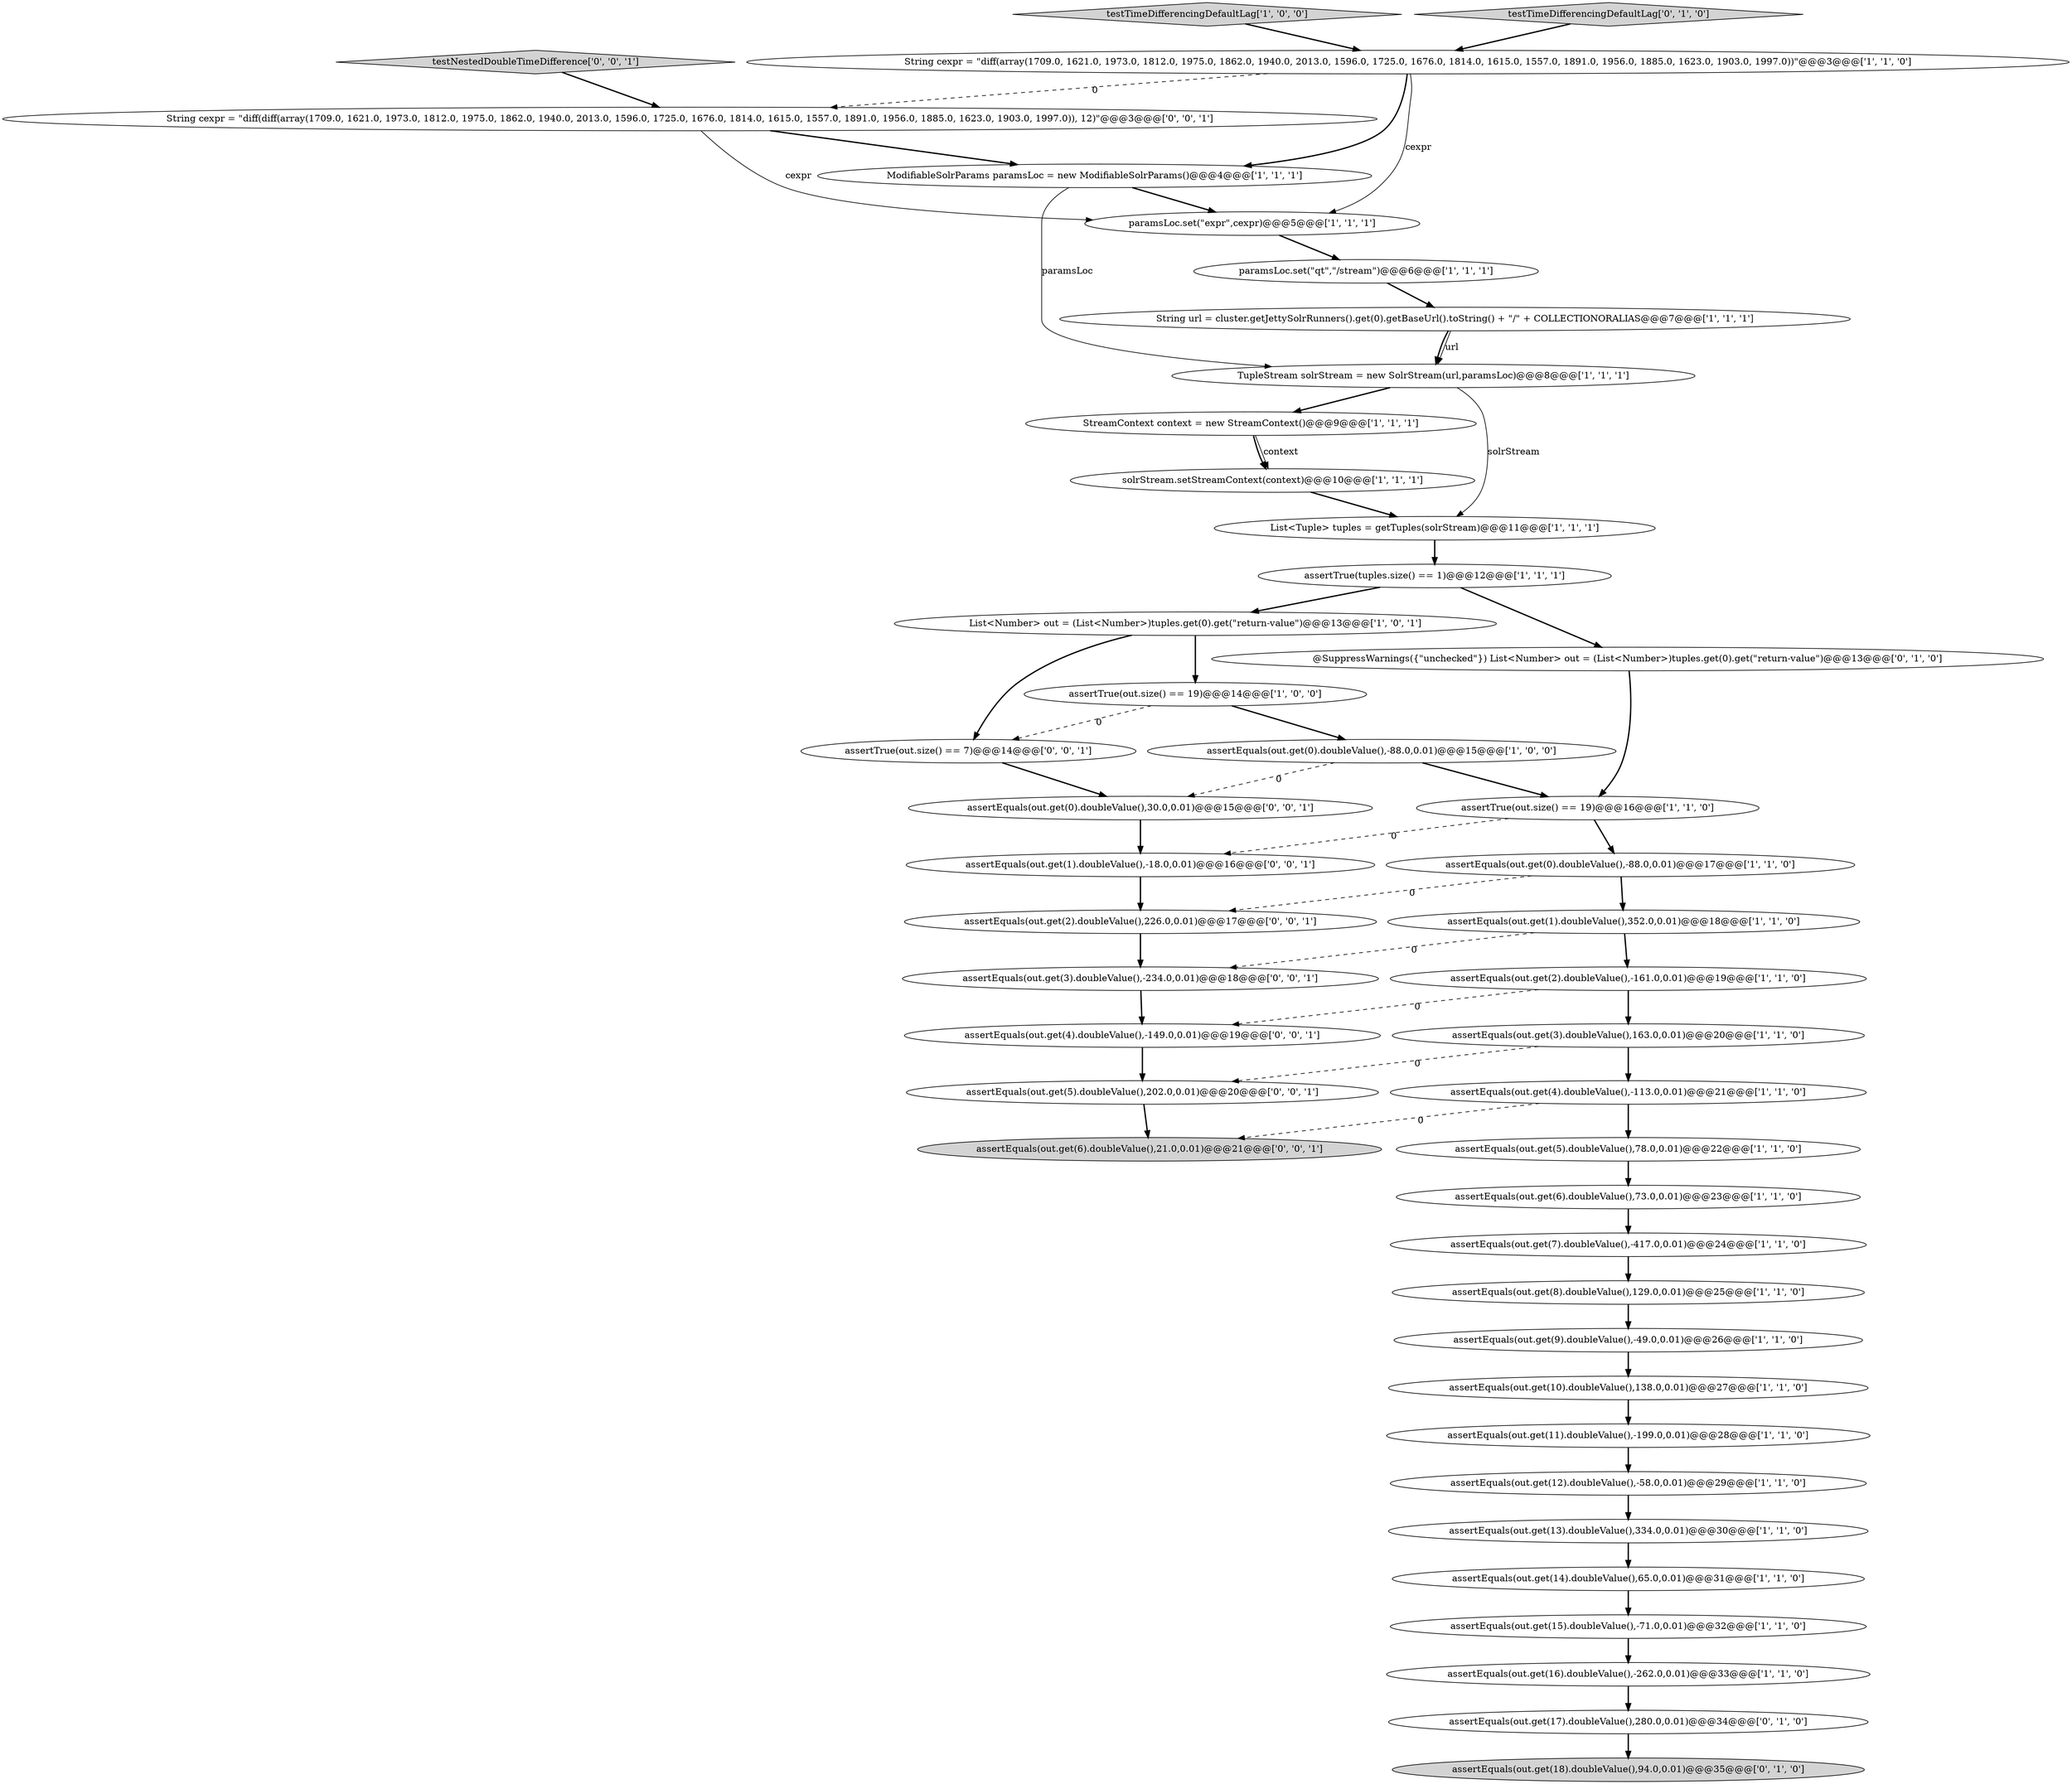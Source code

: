 digraph {
17 [style = filled, label = "assertEquals(out.get(7).doubleValue(),-417.0,0.01)@@@24@@@['1', '1', '0']", fillcolor = white, shape = ellipse image = "AAA0AAABBB1BBB"];
40 [style = filled, label = "assertEquals(out.get(4).doubleValue(),-149.0,0.01)@@@19@@@['0', '0', '1']", fillcolor = white, shape = ellipse image = "AAA0AAABBB3BBB"];
23 [style = filled, label = "assertEquals(out.get(9).doubleValue(),-49.0,0.01)@@@26@@@['1', '1', '0']", fillcolor = white, shape = ellipse image = "AAA0AAABBB1BBB"];
25 [style = filled, label = "testTimeDifferencingDefaultLag['1', '0', '0']", fillcolor = lightgray, shape = diamond image = "AAA0AAABBB1BBB"];
6 [style = filled, label = "assertEquals(out.get(15).doubleValue(),-71.0,0.01)@@@32@@@['1', '1', '0']", fillcolor = white, shape = ellipse image = "AAA0AAABBB1BBB"];
20 [style = filled, label = "assertEquals(out.get(11).doubleValue(),-199.0,0.01)@@@28@@@['1', '1', '0']", fillcolor = white, shape = ellipse image = "AAA0AAABBB1BBB"];
8 [style = filled, label = "solrStream.setStreamContext(context)@@@10@@@['1', '1', '1']", fillcolor = white, shape = ellipse image = "AAA0AAABBB1BBB"];
41 [style = filled, label = "assertEquals(out.get(6).doubleValue(),21.0,0.01)@@@21@@@['0', '0', '1']", fillcolor = lightgray, shape = ellipse image = "AAA0AAABBB3BBB"];
3 [style = filled, label = "assertEquals(out.get(16).doubleValue(),-262.0,0.01)@@@33@@@['1', '1', '0']", fillcolor = white, shape = ellipse image = "AAA0AAABBB1BBB"];
19 [style = filled, label = "assertTrue(out.size() == 19)@@@16@@@['1', '1', '0']", fillcolor = white, shape = ellipse image = "AAA0AAABBB1BBB"];
34 [style = filled, label = "assertEquals(out.get(18).doubleValue(),94.0,0.01)@@@35@@@['0', '1', '0']", fillcolor = lightgray, shape = ellipse image = "AAA0AAABBB2BBB"];
9 [style = filled, label = "String url = cluster.getJettySolrRunners().get(0).getBaseUrl().toString() + \"/\" + COLLECTIONORALIAS@@@7@@@['1', '1', '1']", fillcolor = white, shape = ellipse image = "AAA0AAABBB1BBB"];
13 [style = filled, label = "TupleStream solrStream = new SolrStream(url,paramsLoc)@@@8@@@['1', '1', '1']", fillcolor = white, shape = ellipse image = "AAA0AAABBB1BBB"];
38 [style = filled, label = "testNestedDoubleTimeDifference['0', '0', '1']", fillcolor = lightgray, shape = diamond image = "AAA0AAABBB3BBB"];
31 [style = filled, label = "assertEquals(out.get(5).doubleValue(),78.0,0.01)@@@22@@@['1', '1', '0']", fillcolor = white, shape = ellipse image = "AAA0AAABBB1BBB"];
44 [style = filled, label = "assertEquals(out.get(0).doubleValue(),30.0,0.01)@@@15@@@['0', '0', '1']", fillcolor = white, shape = ellipse image = "AAA0AAABBB3BBB"];
37 [style = filled, label = "assertTrue(out.size() == 7)@@@14@@@['0', '0', '1']", fillcolor = white, shape = ellipse image = "AAA0AAABBB3BBB"];
4 [style = filled, label = "List<Number> out = (List<Number>)tuples.get(0).get(\"return-value\")@@@13@@@['1', '0', '1']", fillcolor = white, shape = ellipse image = "AAA0AAABBB1BBB"];
27 [style = filled, label = "List<Tuple> tuples = getTuples(solrStream)@@@11@@@['1', '1', '1']", fillcolor = white, shape = ellipse image = "AAA0AAABBB1BBB"];
7 [style = filled, label = "assertEquals(out.get(12).doubleValue(),-58.0,0.01)@@@29@@@['1', '1', '0']", fillcolor = white, shape = ellipse image = "AAA0AAABBB1BBB"];
42 [style = filled, label = "assertEquals(out.get(3).doubleValue(),-234.0,0.01)@@@18@@@['0', '0', '1']", fillcolor = white, shape = ellipse image = "AAA0AAABBB3BBB"];
11 [style = filled, label = "assertEquals(out.get(0).doubleValue(),-88.0,0.01)@@@15@@@['1', '0', '0']", fillcolor = white, shape = ellipse image = "AAA0AAABBB1BBB"];
36 [style = filled, label = "assertEquals(out.get(1).doubleValue(),-18.0,0.01)@@@16@@@['0', '0', '1']", fillcolor = white, shape = ellipse image = "AAA0AAABBB3BBB"];
29 [style = filled, label = "paramsLoc.set(\"expr\",cexpr)@@@5@@@['1', '1', '1']", fillcolor = white, shape = ellipse image = "AAA0AAABBB1BBB"];
22 [style = filled, label = "assertEquals(out.get(8).doubleValue(),129.0,0.01)@@@25@@@['1', '1', '0']", fillcolor = white, shape = ellipse image = "AAA0AAABBB1BBB"];
32 [style = filled, label = "testTimeDifferencingDefaultLag['0', '1', '0']", fillcolor = lightgray, shape = diamond image = "AAA0AAABBB2BBB"];
1 [style = filled, label = "assertEquals(out.get(4).doubleValue(),-113.0,0.01)@@@21@@@['1', '1', '0']", fillcolor = white, shape = ellipse image = "AAA0AAABBB1BBB"];
43 [style = filled, label = "assertEquals(out.get(5).doubleValue(),202.0,0.01)@@@20@@@['0', '0', '1']", fillcolor = white, shape = ellipse image = "AAA0AAABBB3BBB"];
14 [style = filled, label = "paramsLoc.set(\"qt\",\"/stream\")@@@6@@@['1', '1', '1']", fillcolor = white, shape = ellipse image = "AAA0AAABBB1BBB"];
28 [style = filled, label = "assertEquals(out.get(3).doubleValue(),163.0,0.01)@@@20@@@['1', '1', '0']", fillcolor = white, shape = ellipse image = "AAA0AAABBB1BBB"];
21 [style = filled, label = "assertEquals(out.get(13).doubleValue(),334.0,0.01)@@@30@@@['1', '1', '0']", fillcolor = white, shape = ellipse image = "AAA0AAABBB1BBB"];
5 [style = filled, label = "StreamContext context = new StreamContext()@@@9@@@['1', '1', '1']", fillcolor = white, shape = ellipse image = "AAA0AAABBB1BBB"];
33 [style = filled, label = "@SuppressWarnings({\"unchecked\"}) List<Number> out = (List<Number>)tuples.get(0).get(\"return-value\")@@@13@@@['0', '1', '0']", fillcolor = white, shape = ellipse image = "AAA0AAABBB2BBB"];
10 [style = filled, label = "assertEquals(out.get(1).doubleValue(),352.0,0.01)@@@18@@@['1', '1', '0']", fillcolor = white, shape = ellipse image = "AAA0AAABBB1BBB"];
0 [style = filled, label = "assertTrue(out.size() == 19)@@@14@@@['1', '0', '0']", fillcolor = white, shape = ellipse image = "AAA0AAABBB1BBB"];
30 [style = filled, label = "assertEquals(out.get(0).doubleValue(),-88.0,0.01)@@@17@@@['1', '1', '0']", fillcolor = white, shape = ellipse image = "AAA0AAABBB1BBB"];
35 [style = filled, label = "assertEquals(out.get(17).doubleValue(),280.0,0.01)@@@34@@@['0', '1', '0']", fillcolor = white, shape = ellipse image = "AAA0AAABBB2BBB"];
45 [style = filled, label = "assertEquals(out.get(2).doubleValue(),226.0,0.01)@@@17@@@['0', '0', '1']", fillcolor = white, shape = ellipse image = "AAA0AAABBB3BBB"];
18 [style = filled, label = "assertEquals(out.get(2).doubleValue(),-161.0,0.01)@@@19@@@['1', '1', '0']", fillcolor = white, shape = ellipse image = "AAA0AAABBB1BBB"];
24 [style = filled, label = "assertEquals(out.get(14).doubleValue(),65.0,0.01)@@@31@@@['1', '1', '0']", fillcolor = white, shape = ellipse image = "AAA0AAABBB1BBB"];
26 [style = filled, label = "assertEquals(out.get(6).doubleValue(),73.0,0.01)@@@23@@@['1', '1', '0']", fillcolor = white, shape = ellipse image = "AAA0AAABBB1BBB"];
39 [style = filled, label = "String cexpr = \"diff(diff(array(1709.0, 1621.0, 1973.0, 1812.0, 1975.0, 1862.0, 1940.0, 2013.0, 1596.0, 1725.0, 1676.0, 1814.0, 1615.0, 1557.0, 1891.0, 1956.0, 1885.0, 1623.0, 1903.0, 1997.0)), 12)\"@@@3@@@['0', '0', '1']", fillcolor = white, shape = ellipse image = "AAA0AAABBB3BBB"];
12 [style = filled, label = "ModifiableSolrParams paramsLoc = new ModifiableSolrParams()@@@4@@@['1', '1', '1']", fillcolor = white, shape = ellipse image = "AAA0AAABBB1BBB"];
2 [style = filled, label = "assertTrue(tuples.size() == 1)@@@12@@@['1', '1', '1']", fillcolor = white, shape = ellipse image = "AAA0AAABBB1BBB"];
15 [style = filled, label = "String cexpr = \"diff(array(1709.0, 1621.0, 1973.0, 1812.0, 1975.0, 1862.0, 1940.0, 2013.0, 1596.0, 1725.0, 1676.0, 1814.0, 1615.0, 1557.0, 1891.0, 1956.0, 1885.0, 1623.0, 1903.0, 1997.0))\"@@@3@@@['1', '1', '0']", fillcolor = white, shape = ellipse image = "AAA0AAABBB1BBB"];
16 [style = filled, label = "assertEquals(out.get(10).doubleValue(),138.0,0.01)@@@27@@@['1', '1', '0']", fillcolor = white, shape = ellipse image = "AAA0AAABBB1BBB"];
10->18 [style = bold, label=""];
5->8 [style = bold, label=""];
6->3 [style = bold, label=""];
18->40 [style = dashed, label="0"];
23->16 [style = bold, label=""];
13->27 [style = solid, label="solrStream"];
44->36 [style = bold, label=""];
0->37 [style = dashed, label="0"];
26->17 [style = bold, label=""];
11->44 [style = dashed, label="0"];
0->11 [style = bold, label=""];
21->24 [style = bold, label=""];
28->1 [style = bold, label=""];
1->41 [style = dashed, label="0"];
11->19 [style = bold, label=""];
17->22 [style = bold, label=""];
10->42 [style = dashed, label="0"];
2->4 [style = bold, label=""];
22->23 [style = bold, label=""];
38->39 [style = bold, label=""];
18->28 [style = bold, label=""];
42->40 [style = bold, label=""];
39->29 [style = solid, label="cexpr"];
4->0 [style = bold, label=""];
15->29 [style = solid, label="cexpr"];
3->35 [style = bold, label=""];
9->13 [style = solid, label="url"];
30->45 [style = dashed, label="0"];
31->26 [style = bold, label=""];
12->29 [style = bold, label=""];
4->37 [style = bold, label=""];
19->36 [style = dashed, label="0"];
28->43 [style = dashed, label="0"];
29->14 [style = bold, label=""];
32->15 [style = bold, label=""];
30->10 [style = bold, label=""];
13->5 [style = bold, label=""];
25->15 [style = bold, label=""];
7->21 [style = bold, label=""];
2->33 [style = bold, label=""];
39->12 [style = bold, label=""];
37->44 [style = bold, label=""];
14->9 [style = bold, label=""];
45->42 [style = bold, label=""];
15->12 [style = bold, label=""];
43->41 [style = bold, label=""];
5->8 [style = solid, label="context"];
15->39 [style = dashed, label="0"];
40->43 [style = bold, label=""];
33->19 [style = bold, label=""];
20->7 [style = bold, label=""];
1->31 [style = bold, label=""];
35->34 [style = bold, label=""];
24->6 [style = bold, label=""];
8->27 [style = bold, label=""];
16->20 [style = bold, label=""];
36->45 [style = bold, label=""];
12->13 [style = solid, label="paramsLoc"];
27->2 [style = bold, label=""];
9->13 [style = bold, label=""];
19->30 [style = bold, label=""];
}
